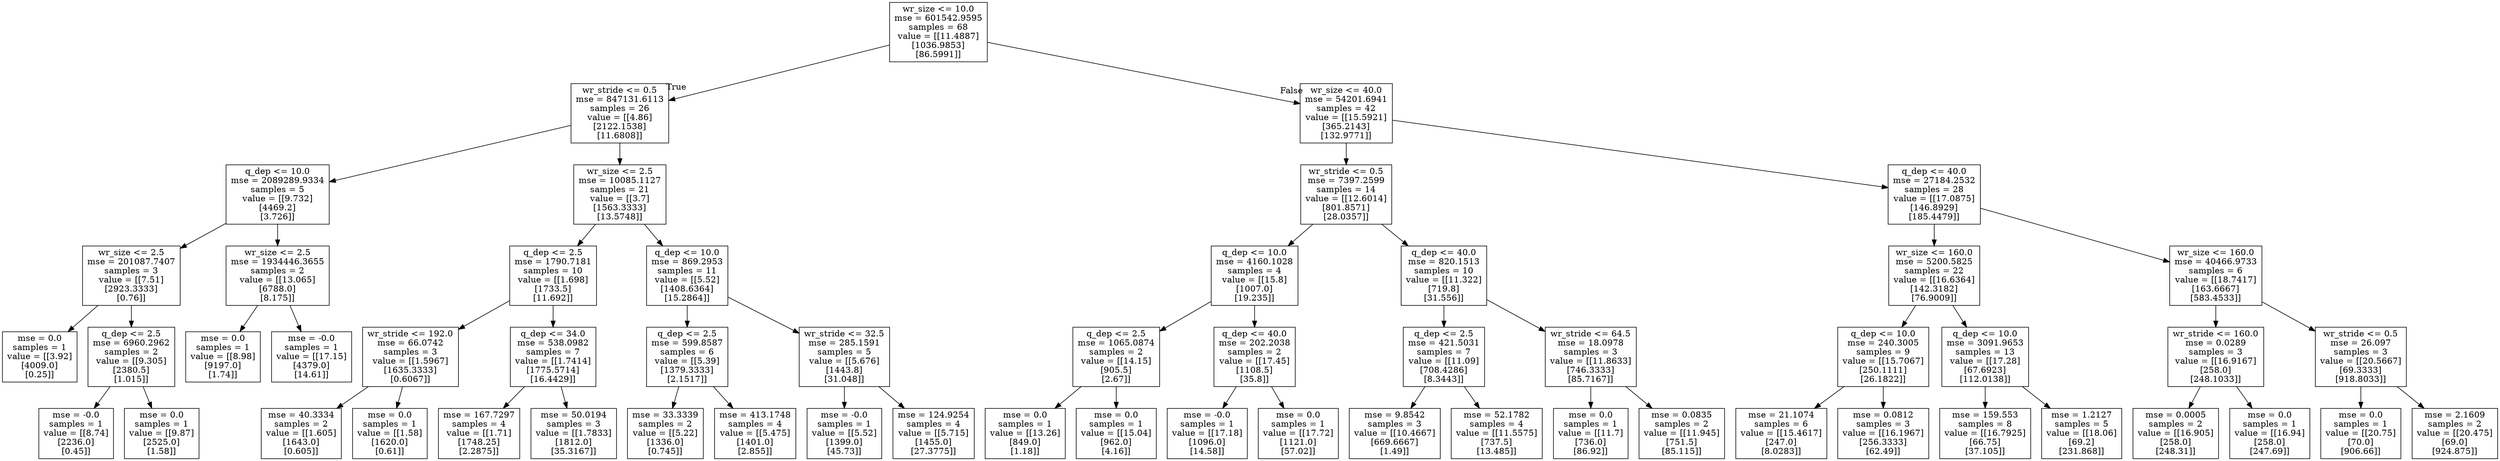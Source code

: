 digraph Tree {
node [shape=box] ;
0 [label="wr_size <= 10.0\nmse = 601542.9595\nsamples = 68\nvalue = [[11.4887]\n[1036.9853]\n[86.5991]]"] ;
1 [label="wr_stride <= 0.5\nmse = 847131.6113\nsamples = 26\nvalue = [[4.86]\n[2122.1538]\n[11.6808]]"] ;
0 -> 1 [labeldistance=2.5, labelangle=45, headlabel="True"] ;
2 [label="q_dep <= 10.0\nmse = 2089289.9334\nsamples = 5\nvalue = [[9.732]\n[4469.2]\n[3.726]]"] ;
1 -> 2 ;
3 [label="wr_size <= 2.5\nmse = 201087.7407\nsamples = 3\nvalue = [[7.51]\n[2923.3333]\n[0.76]]"] ;
2 -> 3 ;
4 [label="mse = 0.0\nsamples = 1\nvalue = [[3.92]\n[4009.0]\n[0.25]]"] ;
3 -> 4 ;
5 [label="q_dep <= 2.5\nmse = 6960.2962\nsamples = 2\nvalue = [[9.305]\n[2380.5]\n[1.015]]"] ;
3 -> 5 ;
6 [label="mse = -0.0\nsamples = 1\nvalue = [[8.74]\n[2236.0]\n[0.45]]"] ;
5 -> 6 ;
7 [label="mse = 0.0\nsamples = 1\nvalue = [[9.87]\n[2525.0]\n[1.58]]"] ;
5 -> 7 ;
8 [label="wr_size <= 2.5\nmse = 1934446.3655\nsamples = 2\nvalue = [[13.065]\n[6788.0]\n[8.175]]"] ;
2 -> 8 ;
9 [label="mse = 0.0\nsamples = 1\nvalue = [[8.98]\n[9197.0]\n[1.74]]"] ;
8 -> 9 ;
10 [label="mse = -0.0\nsamples = 1\nvalue = [[17.15]\n[4379.0]\n[14.61]]"] ;
8 -> 10 ;
11 [label="wr_size <= 2.5\nmse = 10085.1127\nsamples = 21\nvalue = [[3.7]\n[1563.3333]\n[13.5748]]"] ;
1 -> 11 ;
12 [label="q_dep <= 2.5\nmse = 1790.7181\nsamples = 10\nvalue = [[1.698]\n[1733.5]\n[11.692]]"] ;
11 -> 12 ;
13 [label="wr_stride <= 192.0\nmse = 66.0742\nsamples = 3\nvalue = [[1.5967]\n[1635.3333]\n[0.6067]]"] ;
12 -> 13 ;
14 [label="mse = 40.3334\nsamples = 2\nvalue = [[1.605]\n[1643.0]\n[0.605]]"] ;
13 -> 14 ;
15 [label="mse = 0.0\nsamples = 1\nvalue = [[1.58]\n[1620.0]\n[0.61]]"] ;
13 -> 15 ;
16 [label="q_dep <= 34.0\nmse = 538.0982\nsamples = 7\nvalue = [[1.7414]\n[1775.5714]\n[16.4429]]"] ;
12 -> 16 ;
17 [label="mse = 167.7297\nsamples = 4\nvalue = [[1.71]\n[1748.25]\n[2.2875]]"] ;
16 -> 17 ;
18 [label="mse = 50.0194\nsamples = 3\nvalue = [[1.7833]\n[1812.0]\n[35.3167]]"] ;
16 -> 18 ;
19 [label="q_dep <= 10.0\nmse = 869.2953\nsamples = 11\nvalue = [[5.52]\n[1408.6364]\n[15.2864]]"] ;
11 -> 19 ;
20 [label="q_dep <= 2.5\nmse = 599.8587\nsamples = 6\nvalue = [[5.39]\n[1379.3333]\n[2.1517]]"] ;
19 -> 20 ;
21 [label="mse = 33.3339\nsamples = 2\nvalue = [[5.22]\n[1336.0]\n[0.745]]"] ;
20 -> 21 ;
22 [label="mse = 413.1748\nsamples = 4\nvalue = [[5.475]\n[1401.0]\n[2.855]]"] ;
20 -> 22 ;
23 [label="wr_stride <= 32.5\nmse = 285.1591\nsamples = 5\nvalue = [[5.676]\n[1443.8]\n[31.048]]"] ;
19 -> 23 ;
24 [label="mse = -0.0\nsamples = 1\nvalue = [[5.52]\n[1399.0]\n[45.73]]"] ;
23 -> 24 ;
25 [label="mse = 124.9254\nsamples = 4\nvalue = [[5.715]\n[1455.0]\n[27.3775]]"] ;
23 -> 25 ;
26 [label="wr_size <= 40.0\nmse = 54201.6941\nsamples = 42\nvalue = [[15.5921]\n[365.2143]\n[132.9771]]"] ;
0 -> 26 [labeldistance=2.5, labelangle=-45, headlabel="False"] ;
27 [label="wr_stride <= 0.5\nmse = 7397.2599\nsamples = 14\nvalue = [[12.6014]\n[801.8571]\n[28.0357]]"] ;
26 -> 27 ;
28 [label="q_dep <= 10.0\nmse = 4160.1028\nsamples = 4\nvalue = [[15.8]\n[1007.0]\n[19.235]]"] ;
27 -> 28 ;
29 [label="q_dep <= 2.5\nmse = 1065.0874\nsamples = 2\nvalue = [[14.15]\n[905.5]\n[2.67]]"] ;
28 -> 29 ;
30 [label="mse = 0.0\nsamples = 1\nvalue = [[13.26]\n[849.0]\n[1.18]]"] ;
29 -> 30 ;
31 [label="mse = 0.0\nsamples = 1\nvalue = [[15.04]\n[962.0]\n[4.16]]"] ;
29 -> 31 ;
32 [label="q_dep <= 40.0\nmse = 202.2038\nsamples = 2\nvalue = [[17.45]\n[1108.5]\n[35.8]]"] ;
28 -> 32 ;
33 [label="mse = -0.0\nsamples = 1\nvalue = [[17.18]\n[1096.0]\n[14.58]]"] ;
32 -> 33 ;
34 [label="mse = 0.0\nsamples = 1\nvalue = [[17.72]\n[1121.0]\n[57.02]]"] ;
32 -> 34 ;
35 [label="q_dep <= 40.0\nmse = 820.1513\nsamples = 10\nvalue = [[11.322]\n[719.8]\n[31.556]]"] ;
27 -> 35 ;
36 [label="q_dep <= 2.5\nmse = 421.5031\nsamples = 7\nvalue = [[11.09]\n[708.4286]\n[8.3443]]"] ;
35 -> 36 ;
37 [label="mse = 9.8542\nsamples = 3\nvalue = [[10.4667]\n[669.6667]\n[1.49]]"] ;
36 -> 37 ;
38 [label="mse = 52.1782\nsamples = 4\nvalue = [[11.5575]\n[737.5]\n[13.485]]"] ;
36 -> 38 ;
39 [label="wr_stride <= 64.5\nmse = 18.0978\nsamples = 3\nvalue = [[11.8633]\n[746.3333]\n[85.7167]]"] ;
35 -> 39 ;
40 [label="mse = 0.0\nsamples = 1\nvalue = [[11.7]\n[736.0]\n[86.92]]"] ;
39 -> 40 ;
41 [label="mse = 0.0835\nsamples = 2\nvalue = [[11.945]\n[751.5]\n[85.115]]"] ;
39 -> 41 ;
42 [label="q_dep <= 40.0\nmse = 27184.2532\nsamples = 28\nvalue = [[17.0875]\n[146.8929]\n[185.4479]]"] ;
26 -> 42 ;
43 [label="wr_size <= 160.0\nmse = 5200.5825\nsamples = 22\nvalue = [[16.6364]\n[142.3182]\n[76.9009]]"] ;
42 -> 43 ;
44 [label="q_dep <= 10.0\nmse = 240.3005\nsamples = 9\nvalue = [[15.7067]\n[250.1111]\n[26.1822]]"] ;
43 -> 44 ;
45 [label="mse = 21.1074\nsamples = 6\nvalue = [[15.4617]\n[247.0]\n[8.0283]]"] ;
44 -> 45 ;
46 [label="mse = 0.0812\nsamples = 3\nvalue = [[16.1967]\n[256.3333]\n[62.49]]"] ;
44 -> 46 ;
47 [label="q_dep <= 10.0\nmse = 3091.9653\nsamples = 13\nvalue = [[17.28]\n[67.6923]\n[112.0138]]"] ;
43 -> 47 ;
48 [label="mse = 159.553\nsamples = 8\nvalue = [[16.7925]\n[66.75]\n[37.105]]"] ;
47 -> 48 ;
49 [label="mse = 1.2127\nsamples = 5\nvalue = [[18.06]\n[69.2]\n[231.868]]"] ;
47 -> 49 ;
50 [label="wr_size <= 160.0\nmse = 40466.9733\nsamples = 6\nvalue = [[18.7417]\n[163.6667]\n[583.4533]]"] ;
42 -> 50 ;
51 [label="wr_stride <= 160.0\nmse = 0.0289\nsamples = 3\nvalue = [[16.9167]\n[258.0]\n[248.1033]]"] ;
50 -> 51 ;
52 [label="mse = 0.0005\nsamples = 2\nvalue = [[16.905]\n[258.0]\n[248.31]]"] ;
51 -> 52 ;
53 [label="mse = 0.0\nsamples = 1\nvalue = [[16.94]\n[258.0]\n[247.69]]"] ;
51 -> 53 ;
54 [label="wr_stride <= 0.5\nmse = 26.097\nsamples = 3\nvalue = [[20.5667]\n[69.3333]\n[918.8033]]"] ;
50 -> 54 ;
55 [label="mse = 0.0\nsamples = 1\nvalue = [[20.75]\n[70.0]\n[906.66]]"] ;
54 -> 55 ;
56 [label="mse = 2.1609\nsamples = 2\nvalue = [[20.475]\n[69.0]\n[924.875]]"] ;
54 -> 56 ;
}